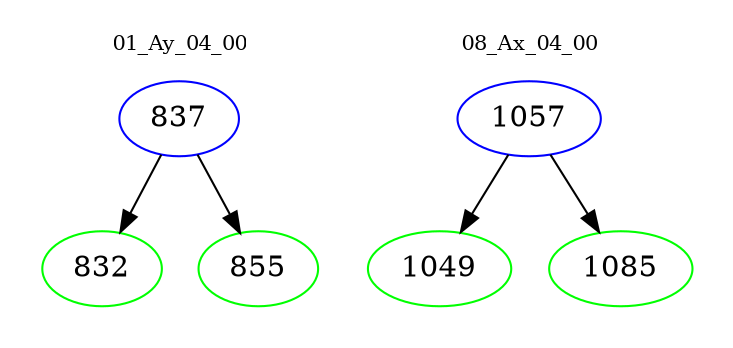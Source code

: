 digraph{
subgraph cluster_0 {
color = white
label = "01_Ay_04_00";
fontsize=10;
T0_837 [label="837", color="blue"]
T0_837 -> T0_832 [color="black"]
T0_832 [label="832", color="green"]
T0_837 -> T0_855 [color="black"]
T0_855 [label="855", color="green"]
}
subgraph cluster_1 {
color = white
label = "08_Ax_04_00";
fontsize=10;
T1_1057 [label="1057", color="blue"]
T1_1057 -> T1_1049 [color="black"]
T1_1049 [label="1049", color="green"]
T1_1057 -> T1_1085 [color="black"]
T1_1085 [label="1085", color="green"]
}
}
